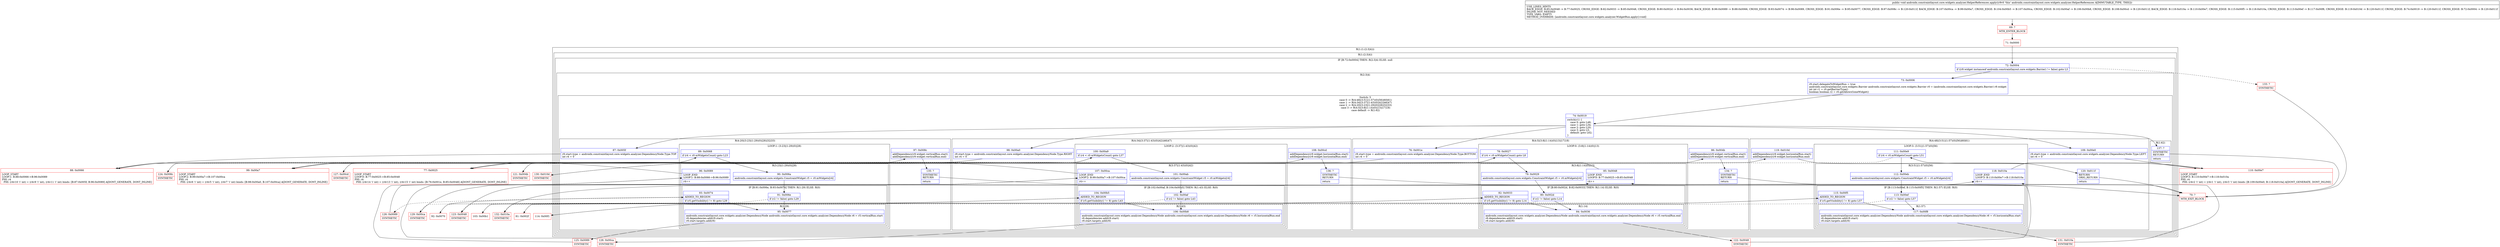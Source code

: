digraph "CFG forandroidx.constraintlayout.core.widgets.analyzer.HelperReferences.apply()V" {
subgraph cluster_Region_2109744063 {
label = "R(1:(1:(2:3|4)))";
node [shape=record,color=blue];
subgraph cluster_Region_1008155647 {
label = "R(1:(2:3|4))";
node [shape=record,color=blue];
subgraph cluster_IfRegion_390912228 {
label = "IF [B:72:0x0004] THEN: R(2:3|4) ELSE: null";
node [shape=record,color=blue];
Node_72 [shape=record,label="{72\:\ 0x0004|if ((r9.widget instanceof androidx.constraintlayout.core.widgets.Barrier) != false) goto L3\l}"];
subgraph cluster_Region_1898730090 {
label = "R(2:3|4)";
node [shape=record,color=blue];
Node_73 [shape=record,label="{73\:\ 0x0006|r9.start.delegateToWidgetRun = true\landroidx.constraintlayout.core.widgets.Barrier androidx.constraintlayout.core.widgets.Barrier r0 = (androidx.constraintlayout.core.widgets.Barrier) r9.widget\lint int r1 = r0.getBarrierType()\lboolean boolean r2 = r0.getAllowsGoneWidget()\l}"];
subgraph cluster_SwitchRegion_1616684318 {
label = "Switch: 5
 case 0 -> R(4:48|(3:51|(1:57)(0)|56)|60|61)
 case 1 -> R(4:34|(3:37|(1:43)(0)|42)|46|47)
 case 2 -> R(4:20|(3:23|(1:29)(0)|28)|32|33)
 case 3 -> R(4:5|(3:8|(1:14)(0)|13)|17|18)
 case default -> R(1:62)";
node [shape=record,color=blue];
Node_74 [shape=record,label="{74\:\ 0x0019|switch(r1) \{\l    case 0: goto L48;\l    case 1: goto L34;\l    case 2: goto L20;\l    case 3: goto L5;\l    default: goto L62;\l\}\l}"];
subgraph cluster_Region_391241734 {
label = "R(4:48|(3:51|(1:57)(0)|56)|60|61)";
node [shape=record,color=blue];
Node_109 [shape=record,label="{109\:\ 0x00e0|r9.start.type = androidx.constraintlayout.core.widgets.analyzer.DependencyNode.Type.LEFT\lint r4 = 0\l}"];
subgraph cluster_LoopRegion_1830978531 {
label = "LOOP:3: (3:51|(1:57)(0)|56)";
node [shape=record,color=blue];
Node_111 [shape=record,label="{111\:\ 0x00e9|if (r4 \< r0.mWidgetsCount) goto L51\l}"];
subgraph cluster_Region_274145548 {
label = "R(3:51|(1:57)(0)|56)";
node [shape=record,color=blue];
Node_112 [shape=record,label="{112\:\ 0x00eb|androidx.constraintlayout.core.widgets.ConstraintWidget r5 = r0.mWidgets[r4]\l}"];
subgraph cluster_IfRegion_685225984 {
label = "IF [B:113:0x00ef, B:115:0x00f5] THEN: R(1:57) ELSE: R(0)";
node [shape=record,color=blue];
Node_113 [shape=record,label="{113\:\ 0x00ef|if (r2 != false) goto L57\l}"];
Node_115 [shape=record,label="{115\:\ 0x00f5|ADDED_TO_REGION\l|if (r5.getVisibility() != 8) goto L57\l}"];
subgraph cluster_Region_1115428070 {
label = "R(1:57)";
node [shape=record,color=blue];
Node_117 [shape=record,label="{117\:\ 0x00f8|androidx.constraintlayout.core.widgets.analyzer.DependencyNode androidx.constraintlayout.core.widgets.analyzer.DependencyNode r6 = r5.horizontalRun.start\lr6.dependencies.add(r9.start)\lr9.start.targets.add(r6)\l}"];
}
subgraph cluster_Region_1417144084 {
label = "R(0)";
node [shape=record,color=blue];
}
}
Node_118 [shape=record,label="{118\:\ 0x010a|LOOP_END\lLOOP:3: B:110:0x00e7\-\>B:118:0x010a\l|r4++\l}"];
}
}
Node_119 [shape=record,label="{119\:\ 0x010d|addDependency(r9.widget.horizontalRun.start)\laddDependency(r9.widget.horizontalRun.end)\l}"];
Node_120 [shape=record,label="{120\:\ 0x011f|RETURN\lORIG_RETURN\l|return\l}"];
}
subgraph cluster_Region_1446537796 {
label = "R(4:34|(3:37|(1:43)(0)|42)|46|47)";
node [shape=record,color=blue];
Node_98 [shape=record,label="{98\:\ 0x00a0|r9.start.type = androidx.constraintlayout.core.widgets.analyzer.DependencyNode.Type.RIGHT\lint r4 = 0\l}"];
subgraph cluster_LoopRegion_76538035 {
label = "LOOP:2: (3:37|(1:43)(0)|42)";
node [shape=record,color=blue];
Node_100 [shape=record,label="{100\:\ 0x00a9|if (r4 \< r0.mWidgetsCount) goto L37\l}"];
subgraph cluster_Region_388189514 {
label = "R(3:37|(1:43)(0)|42)";
node [shape=record,color=blue];
Node_101 [shape=record,label="{101\:\ 0x00ab|androidx.constraintlayout.core.widgets.ConstraintWidget r5 = r0.mWidgets[r4]\l}"];
subgraph cluster_IfRegion_344468996 {
label = "IF [B:102:0x00af, B:104:0x00b5] THEN: R(1:43) ELSE: R(0)";
node [shape=record,color=blue];
Node_102 [shape=record,label="{102\:\ 0x00af|if (r2 != false) goto L43\l}"];
Node_104 [shape=record,label="{104\:\ 0x00b5|ADDED_TO_REGION\l|if (r5.getVisibility() != 8) goto L43\l}"];
subgraph cluster_Region_1309422360 {
label = "R(1:43)";
node [shape=record,color=blue];
Node_106 [shape=record,label="{106\:\ 0x00b8|androidx.constraintlayout.core.widgets.analyzer.DependencyNode androidx.constraintlayout.core.widgets.analyzer.DependencyNode r6 = r5.horizontalRun.end\lr6.dependencies.add(r9.start)\lr9.start.targets.add(r6)\l}"];
}
subgraph cluster_Region_685173758 {
label = "R(0)";
node [shape=record,color=blue];
}
}
Node_107 [shape=record,label="{107\:\ 0x00ca|LOOP_END\lLOOP:2: B:99:0x00a7\-\>B:107:0x00ca\l|r4++\l}"];
}
}
Node_108 [shape=record,label="{108\:\ 0x00cd|addDependency(r9.widget.horizontalRun.start)\laddDependency(r9.widget.horizontalRun.end)\l}"];
Node_136 [shape=record,label="{136\:\ ?|SYNTHETIC\lRETURN\l|return\l}"];
}
subgraph cluster_Region_1455799055 {
label = "R(4:20|(3:23|(1:29)(0)|28)|32|33)";
node [shape=record,color=blue];
Node_87 [shape=record,label="{87\:\ 0x005f|r9.start.type = androidx.constraintlayout.core.widgets.analyzer.DependencyNode.Type.TOP\lint r4 = 0\l}"];
subgraph cluster_LoopRegion_1852307926 {
label = "LOOP:1: (3:23|(1:29)(0)|28)";
node [shape=record,color=blue];
Node_89 [shape=record,label="{89\:\ 0x0068|if (r4 \< r0.mWidgetsCount) goto L23\l}"];
subgraph cluster_Region_1200749143 {
label = "R(3:23|(1:29)(0)|28)";
node [shape=record,color=blue];
Node_90 [shape=record,label="{90\:\ 0x006a|androidx.constraintlayout.core.widgets.ConstraintWidget r5 = r0.mWidgets[r4]\l}"];
subgraph cluster_IfRegion_128085595 {
label = "IF [B:91:0x006e, B:93:0x0074] THEN: R(1:29) ELSE: R(0)";
node [shape=record,color=blue];
Node_91 [shape=record,label="{91\:\ 0x006e|if (r2 != false) goto L29\l}"];
Node_93 [shape=record,label="{93\:\ 0x0074|ADDED_TO_REGION\l|if (r5.getVisibility() != 8) goto L29\l}"];
subgraph cluster_Region_1950113301 {
label = "R(1:29)";
node [shape=record,color=blue];
Node_95 [shape=record,label="{95\:\ 0x0077|androidx.constraintlayout.core.widgets.analyzer.DependencyNode androidx.constraintlayout.core.widgets.analyzer.DependencyNode r6 = r5.verticalRun.start\lr6.dependencies.add(r9.start)\lr9.start.targets.add(r6)\l}"];
}
subgraph cluster_Region_756803032 {
label = "R(0)";
node [shape=record,color=blue];
}
}
Node_96 [shape=record,label="{96\:\ 0x0089|LOOP_END\lLOOP:1: B:88:0x0066\-\>B:96:0x0089\l|r4++\l}"];
}
}
Node_97 [shape=record,label="{97\:\ 0x008c|addDependency(r9.widget.verticalRun.start)\laddDependency(r9.widget.verticalRun.end)\l}"];
Node_135 [shape=record,label="{135\:\ ?|SYNTHETIC\lRETURN\l|return\l}"];
}
subgraph cluster_Region_1640194204 {
label = "R(4:5|(3:8|(1:14)(0)|13)|17|18)";
node [shape=record,color=blue];
Node_76 [shape=record,label="{76\:\ 0x001e|r9.start.type = androidx.constraintlayout.core.widgets.analyzer.DependencyNode.Type.BOTTOM\lint r4 = 0\l}"];
subgraph cluster_LoopRegion_1021313134 {
label = "LOOP:0: (3:8|(1:14)(0)|13)";
node [shape=record,color=blue];
Node_78 [shape=record,label="{78\:\ 0x0027|if (r4 \< r0.mWidgetsCount) goto L8\l}"];
subgraph cluster_Region_824460197 {
label = "R(3:8|(1:14)(0)|13)";
node [shape=record,color=blue];
Node_79 [shape=record,label="{79\:\ 0x0029|androidx.constraintlayout.core.widgets.ConstraintWidget r5 = r0.mWidgets[r4]\l}"];
subgraph cluster_IfRegion_47407076 {
label = "IF [B:80:0x002d, B:82:0x0033] THEN: R(1:14) ELSE: R(0)";
node [shape=record,color=blue];
Node_80 [shape=record,label="{80\:\ 0x002d|if (r2 != false) goto L14\l}"];
Node_82 [shape=record,label="{82\:\ 0x0033|ADDED_TO_REGION\l|if (r5.getVisibility() != 8) goto L14\l}"];
subgraph cluster_Region_1316490063 {
label = "R(1:14)";
node [shape=record,color=blue];
Node_84 [shape=record,label="{84\:\ 0x0036|androidx.constraintlayout.core.widgets.analyzer.DependencyNode androidx.constraintlayout.core.widgets.analyzer.DependencyNode r6 = r5.verticalRun.end\lr6.dependencies.add(r9.start)\lr9.start.targets.add(r6)\l}"];
}
subgraph cluster_Region_1549898599 {
label = "R(0)";
node [shape=record,color=blue];
}
}
Node_85 [shape=record,label="{85\:\ 0x0048|LOOP_END\lLOOP:0: B:77:0x0025\-\>B:85:0x0048\l|r4++\l}"];
}
}
Node_86 [shape=record,label="{86\:\ 0x004b|addDependency(r9.widget.verticalRun.start)\laddDependency(r9.widget.verticalRun.end)\l}"];
Node_134 [shape=record,label="{134\:\ ?|SYNTHETIC\lRETURN\l|return\l}"];
}
subgraph cluster_Region_935690424 {
label = "R(1:62)";
node [shape=record,color=blue];
Node_137 [shape=record,label="{137\:\ ?|SYNTHETIC\lRETURN\l|return\l}"];
}
}
}
}
}
}
Node_69 [shape=record,color=red,label="{69\:\ ?|MTH_ENTER_BLOCK\l}"];
Node_71 [shape=record,color=red,label="{71\:\ 0x0000}"];
Node_77 [shape=record,color=red,label="{77\:\ 0x0025|LOOP_START\lLOOP:0: B:77:0x0025\-\>B:85:0x0048\lPHI: r4 \l  PHI: (r4v14 'i' int) = (r4v13 'i' int), (r4v15 'i' int) binds: [B:76:0x001e, B:85:0x0048] A[DONT_GENERATE, DONT_INLINE]\l}"];
Node_81 [shape=record,color=red,label="{81\:\ 0x002f}"];
Node_123 [shape=record,color=red,label="{123\:\ 0x0048|SYNTHETIC\l}"];
Node_122 [shape=record,color=red,label="{122\:\ 0x0048|SYNTHETIC\l}"];
Node_121 [shape=record,color=red,label="{121\:\ 0x004b|SYNTHETIC\l}"];
Node_70 [shape=record,color=red,label="{70\:\ ?|MTH_EXIT_BLOCK\l}"];
Node_88 [shape=record,color=red,label="{88\:\ 0x0066|LOOP_START\lLOOP:1: B:88:0x0066\-\>B:96:0x0089\lPHI: r4 \l  PHI: (r4v10 'i' int) = (r4v9 'i' int), (r4v11 'i' int) binds: [B:87:0x005f, B:96:0x0089] A[DONT_GENERATE, DONT_INLINE]\l}"];
Node_92 [shape=record,color=red,label="{92\:\ 0x0070}"];
Node_126 [shape=record,color=red,label="{126\:\ 0x0089|SYNTHETIC\l}"];
Node_125 [shape=record,color=red,label="{125\:\ 0x0089|SYNTHETIC\l}"];
Node_124 [shape=record,color=red,label="{124\:\ 0x008c|SYNTHETIC\l}"];
Node_99 [shape=record,color=red,label="{99\:\ 0x00a7|LOOP_START\lLOOP:2: B:99:0x00a7\-\>B:107:0x00ca\lPHI: r4 \l  PHI: (r4v6 'i' int) = (r4v5 'i' int), (r4v7 'i' int) binds: [B:98:0x00a0, B:107:0x00ca] A[DONT_GENERATE, DONT_INLINE]\l}"];
Node_103 [shape=record,color=red,label="{103\:\ 0x00b1}"];
Node_129 [shape=record,color=red,label="{129\:\ 0x00ca|SYNTHETIC\l}"];
Node_128 [shape=record,color=red,label="{128\:\ 0x00ca|SYNTHETIC\l}"];
Node_127 [shape=record,color=red,label="{127\:\ 0x00cd|SYNTHETIC\l}"];
Node_110 [shape=record,color=red,label="{110\:\ 0x00e7|LOOP_START\lLOOP:3: B:110:0x00e7\-\>B:118:0x010a\lPHI: r4 \l  PHI: (r4v2 'i' int) = (r4v1 'i' int), (r4v3 'i' int) binds: [B:109:0x00e0, B:118:0x010a] A[DONT_GENERATE, DONT_INLINE]\l}"];
Node_114 [shape=record,color=red,label="{114\:\ 0x00f1}"];
Node_132 [shape=record,color=red,label="{132\:\ 0x010a|SYNTHETIC\l}"];
Node_131 [shape=record,color=red,label="{131\:\ 0x010a|SYNTHETIC\l}"];
Node_130 [shape=record,color=red,label="{130\:\ 0x010d|SYNTHETIC\l}"];
Node_133 [shape=record,color=red,label="{133\:\ ?|SYNTHETIC\l}"];
MethodNode[shape=record,label="{public void androidx.constraintlayout.core.widgets.analyzer.HelperReferences.apply((r9v0 'this' androidx.constraintlayout.core.widgets.analyzer.HelperReferences A[IMMUTABLE_TYPE, THIS]))  | USE_LINES_HINTS\lBACK_EDGE: B:85:0x0048 \-\> B:77:0x0025, CROSS_EDGE: B:82:0x0033 \-\> B:85:0x0048, CROSS_EDGE: B:80:0x002d \-\> B:84:0x0036, BACK_EDGE: B:96:0x0089 \-\> B:88:0x0066, CROSS_EDGE: B:93:0x0074 \-\> B:96:0x0089, CROSS_EDGE: B:91:0x006e \-\> B:95:0x0077, CROSS_EDGE: B:97:0x008c \-\> B:120:0x011f, BACK_EDGE: B:107:0x00ca \-\> B:99:0x00a7, CROSS_EDGE: B:104:0x00b5 \-\> B:107:0x00ca, CROSS_EDGE: B:102:0x00af \-\> B:106:0x00b8, CROSS_EDGE: B:108:0x00cd \-\> B:120:0x011f, BACK_EDGE: B:118:0x010a \-\> B:110:0x00e7, CROSS_EDGE: B:115:0x00f5 \-\> B:118:0x010a, CROSS_EDGE: B:113:0x00ef \-\> B:117:0x00f8, CROSS_EDGE: B:119:0x010d \-\> B:120:0x011f, CROSS_EDGE: B:74:0x0019 \-\> B:120:0x011f, CROSS_EDGE: B:72:0x0004 \-\> B:120:0x011f\lINLINE_NOT_NEEDED\lTYPE_VARS: EMPTY\lMETHOD_OVERRIDE: [androidx.constraintlayout.core.widgets.analyzer.WidgetRun.apply():void]\l}"];
MethodNode -> Node_69;Node_72 -> Node_73;
Node_72 -> Node_133[style=dashed];
Node_73 -> Node_74;
Node_74 -> Node_76;
Node_74 -> Node_87;
Node_74 -> Node_98;
Node_74 -> Node_109;
Node_74 -> Node_137;
Node_109 -> Node_110;
Node_111 -> Node_112;
Node_111 -> Node_130[style=dashed];
Node_112 -> Node_113;
Node_113 -> Node_114[style=dashed];
Node_113 -> Node_117;
Node_115 -> Node_117;
Node_115 -> Node_132[style=dashed];
Node_117 -> Node_131;
Node_118 -> Node_110;
Node_119 -> Node_120;
Node_120 -> Node_70;
Node_98 -> Node_99;
Node_100 -> Node_101;
Node_100 -> Node_127[style=dashed];
Node_101 -> Node_102;
Node_102 -> Node_103[style=dashed];
Node_102 -> Node_106;
Node_104 -> Node_106;
Node_104 -> Node_129[style=dashed];
Node_106 -> Node_128;
Node_107 -> Node_99;
Node_108 -> Node_136;
Node_136 -> Node_70;
Node_87 -> Node_88;
Node_89 -> Node_90;
Node_89 -> Node_124[style=dashed];
Node_90 -> Node_91;
Node_91 -> Node_92[style=dashed];
Node_91 -> Node_95;
Node_93 -> Node_95;
Node_93 -> Node_126[style=dashed];
Node_95 -> Node_125;
Node_96 -> Node_88;
Node_97 -> Node_135;
Node_135 -> Node_70;
Node_76 -> Node_77;
Node_78 -> Node_79;
Node_78 -> Node_121[style=dashed];
Node_79 -> Node_80;
Node_80 -> Node_81[style=dashed];
Node_80 -> Node_84;
Node_82 -> Node_84;
Node_82 -> Node_123[style=dashed];
Node_84 -> Node_122;
Node_85 -> Node_77;
Node_86 -> Node_134;
Node_134 -> Node_70;
Node_137 -> Node_70;
Node_69 -> Node_71;
Node_71 -> Node_72;
Node_77 -> Node_78;
Node_81 -> Node_82;
Node_123 -> Node_85;
Node_122 -> Node_85;
Node_121 -> Node_86;
Node_88 -> Node_89;
Node_92 -> Node_93;
Node_126 -> Node_96;
Node_125 -> Node_96;
Node_124 -> Node_97;
Node_99 -> Node_100;
Node_103 -> Node_104;
Node_129 -> Node_107;
Node_128 -> Node_107;
Node_127 -> Node_108;
Node_110 -> Node_111;
Node_114 -> Node_115;
Node_132 -> Node_118;
Node_131 -> Node_118;
Node_130 -> Node_119;
Node_133 -> Node_70;
}

